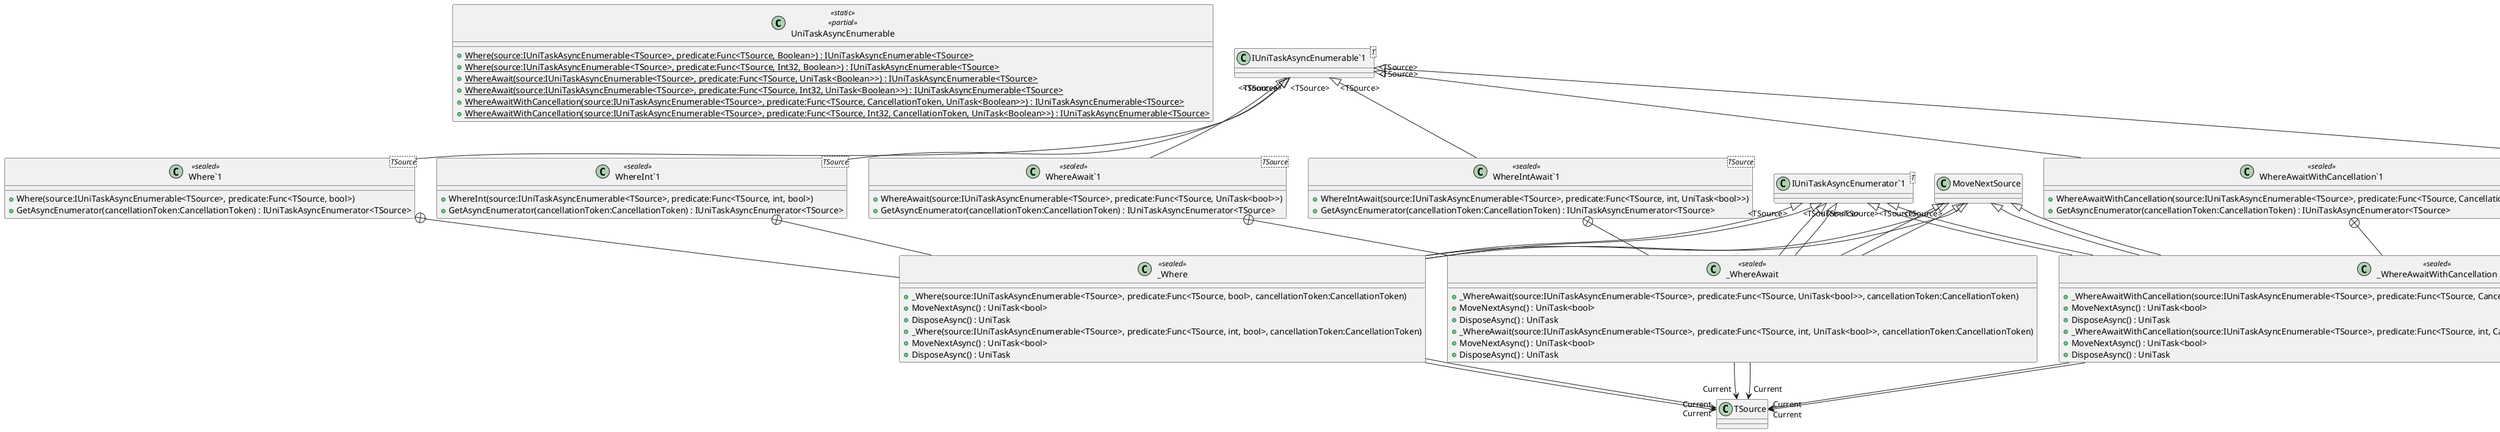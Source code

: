 @startuml
class UniTaskAsyncEnumerable <<static>> <<partial>> {
    + {static} Where(source:IUniTaskAsyncEnumerable<TSource>, predicate:Func<TSource, Boolean>) : IUniTaskAsyncEnumerable<TSource>
    + {static} Where(source:IUniTaskAsyncEnumerable<TSource>, predicate:Func<TSource, Int32, Boolean>) : IUniTaskAsyncEnumerable<TSource>
    + {static} WhereAwait(source:IUniTaskAsyncEnumerable<TSource>, predicate:Func<TSource, UniTask<Boolean>>) : IUniTaskAsyncEnumerable<TSource>
    + {static} WhereAwait(source:IUniTaskAsyncEnumerable<TSource>, predicate:Func<TSource, Int32, UniTask<Boolean>>) : IUniTaskAsyncEnumerable<TSource>
    + {static} WhereAwaitWithCancellation(source:IUniTaskAsyncEnumerable<TSource>, predicate:Func<TSource, CancellationToken, UniTask<Boolean>>) : IUniTaskAsyncEnumerable<TSource>
    + {static} WhereAwaitWithCancellation(source:IUniTaskAsyncEnumerable<TSource>, predicate:Func<TSource, Int32, CancellationToken, UniTask<Boolean>>) : IUniTaskAsyncEnumerable<TSource>
}
class "Where`1"<TSource> <<sealed>> {
    + Where(source:IUniTaskAsyncEnumerable<TSource>, predicate:Func<TSource, bool>)
    + GetAsyncEnumerator(cancellationToken:CancellationToken) : IUniTaskAsyncEnumerator<TSource>
}
class "WhereInt`1"<TSource> <<sealed>> {
    + WhereInt(source:IUniTaskAsyncEnumerable<TSource>, predicate:Func<TSource, int, bool>)
    + GetAsyncEnumerator(cancellationToken:CancellationToken) : IUniTaskAsyncEnumerator<TSource>
}
class "WhereAwait`1"<TSource> <<sealed>> {
    + WhereAwait(source:IUniTaskAsyncEnumerable<TSource>, predicate:Func<TSource, UniTask<bool>>)
    + GetAsyncEnumerator(cancellationToken:CancellationToken) : IUniTaskAsyncEnumerator<TSource>
}
class "WhereIntAwait`1"<TSource> <<sealed>> {
    + WhereIntAwait(source:IUniTaskAsyncEnumerable<TSource>, predicate:Func<TSource, int, UniTask<bool>>)
    + GetAsyncEnumerator(cancellationToken:CancellationToken) : IUniTaskAsyncEnumerator<TSource>
}
class "WhereAwaitWithCancellation`1"<TSource> <<sealed>> {
    + WhereAwaitWithCancellation(source:IUniTaskAsyncEnumerable<TSource>, predicate:Func<TSource, CancellationToken, UniTask<bool>>)
    + GetAsyncEnumerator(cancellationToken:CancellationToken) : IUniTaskAsyncEnumerator<TSource>
}
class "WhereIntAwaitWithCancellation`1"<TSource> <<sealed>> {
    + WhereIntAwaitWithCancellation(source:IUniTaskAsyncEnumerable<TSource>, predicate:Func<TSource, int, CancellationToken, UniTask<bool>>)
    + GetAsyncEnumerator(cancellationToken:CancellationToken) : IUniTaskAsyncEnumerator<TSource>
}
class "IUniTaskAsyncEnumerable`1"<T> {
}
class _Where <<sealed>> {
    + _Where(source:IUniTaskAsyncEnumerable<TSource>, predicate:Func<TSource, bool>, cancellationToken:CancellationToken)
    + MoveNextAsync() : UniTask<bool>
    + DisposeAsync() : UniTask
}
class _Where <<sealed>> {
    + _Where(source:IUniTaskAsyncEnumerable<TSource>, predicate:Func<TSource, int, bool>, cancellationToken:CancellationToken)
    + MoveNextAsync() : UniTask<bool>
    + DisposeAsync() : UniTask
}
class _WhereAwait <<sealed>> {
    + _WhereAwait(source:IUniTaskAsyncEnumerable<TSource>, predicate:Func<TSource, UniTask<bool>>, cancellationToken:CancellationToken)
    + MoveNextAsync() : UniTask<bool>
    + DisposeAsync() : UniTask
}
class _WhereAwait <<sealed>> {
    + _WhereAwait(source:IUniTaskAsyncEnumerable<TSource>, predicate:Func<TSource, int, UniTask<bool>>, cancellationToken:CancellationToken)
    + MoveNextAsync() : UniTask<bool>
    + DisposeAsync() : UniTask
}
class _WhereAwaitWithCancellation <<sealed>> {
    + _WhereAwaitWithCancellation(source:IUniTaskAsyncEnumerable<TSource>, predicate:Func<TSource, CancellationToken, UniTask<bool>>, cancellationToken:CancellationToken)
    + MoveNextAsync() : UniTask<bool>
    + DisposeAsync() : UniTask
}
class _WhereAwaitWithCancellation <<sealed>> {
    + _WhereAwaitWithCancellation(source:IUniTaskAsyncEnumerable<TSource>, predicate:Func<TSource, int, CancellationToken, UniTask<bool>>, cancellationToken:CancellationToken)
    + MoveNextAsync() : UniTask<bool>
    + DisposeAsync() : UniTask
}
class "IUniTaskAsyncEnumerator`1"<T> {
}
"IUniTaskAsyncEnumerable`1" "<TSource>" <|-- "Where`1"
"IUniTaskAsyncEnumerable`1" "<TSource>" <|-- "WhereInt`1"
"IUniTaskAsyncEnumerable`1" "<TSource>" <|-- "WhereAwait`1"
"IUniTaskAsyncEnumerable`1" "<TSource>" <|-- "WhereIntAwait`1"
"IUniTaskAsyncEnumerable`1" "<TSource>" <|-- "WhereAwaitWithCancellation`1"
"IUniTaskAsyncEnumerable`1" "<TSource>" <|-- "WhereIntAwaitWithCancellation`1"
"Where`1" +-- _Where
MoveNextSource <|-- _Where
"IUniTaskAsyncEnumerator`1" "<TSource>" <|-- _Where
_Where --> "Current" TSource
"WhereInt`1" +-- _Where
MoveNextSource <|-- _Where
"IUniTaskAsyncEnumerator`1" "<TSource>" <|-- _Where
_Where --> "Current" TSource
"WhereAwait`1" +-- _WhereAwait
MoveNextSource <|-- _WhereAwait
"IUniTaskAsyncEnumerator`1" "<TSource>" <|-- _WhereAwait
_WhereAwait --> "Current" TSource
"WhereIntAwait`1" +-- _WhereAwait
MoveNextSource <|-- _WhereAwait
"IUniTaskAsyncEnumerator`1" "<TSource>" <|-- _WhereAwait
_WhereAwait --> "Current" TSource
"WhereAwaitWithCancellation`1" +-- _WhereAwaitWithCancellation
MoveNextSource <|-- _WhereAwaitWithCancellation
"IUniTaskAsyncEnumerator`1" "<TSource>" <|-- _WhereAwaitWithCancellation
_WhereAwaitWithCancellation --> "Current" TSource
"WhereIntAwaitWithCancellation`1" +-- _WhereAwaitWithCancellation
MoveNextSource <|-- _WhereAwaitWithCancellation
"IUniTaskAsyncEnumerator`1" "<TSource>" <|-- _WhereAwaitWithCancellation
_WhereAwaitWithCancellation --> "Current" TSource
@enduml
